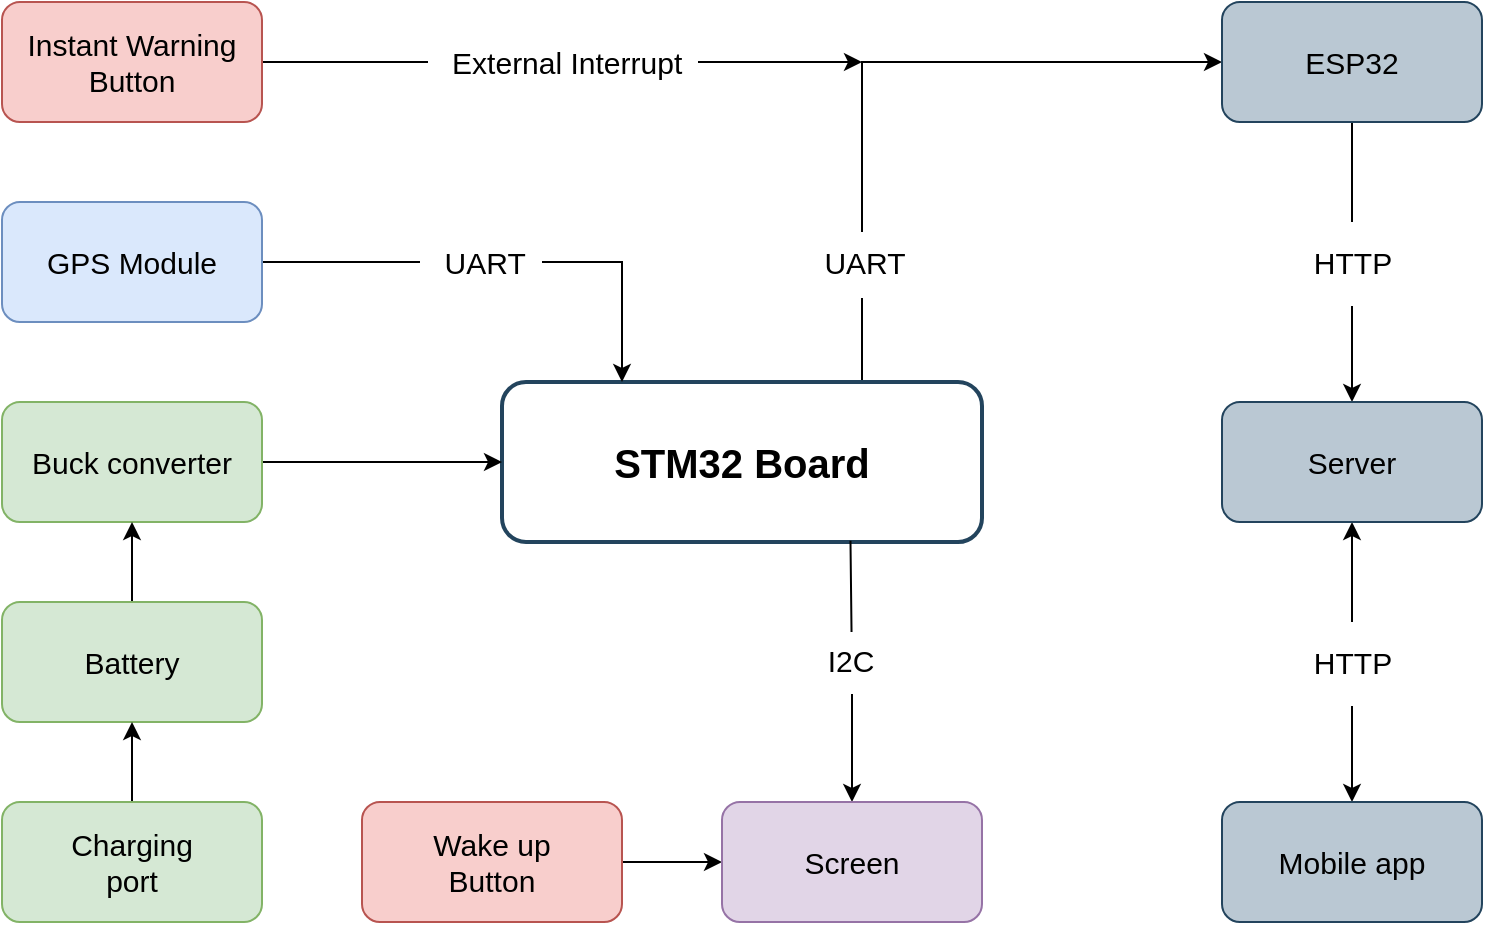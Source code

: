 <mxfile version="24.4.4" type="github">
  <diagram name="Page-1" id="90a13364-a465-7bf4-72fc-28e22215d7a0">
    <mxGraphModel dx="1081" dy="543" grid="1" gridSize="10" guides="1" tooltips="1" connect="1" arrows="1" fold="1" page="1" pageScale="1.5" pageWidth="1169" pageHeight="826" background="none" math="0" shadow="0">
      <root>
        <mxCell id="0" style=";html=1;" />
        <mxCell id="1" style=";html=1;" parent="0" />
        <mxCell id="PSbmAlQU5YadSZT0BGco-13" style="edgeStyle=orthogonalEdgeStyle;rounded=0;orthogonalLoop=1;jettySize=auto;html=1;entryX=0;entryY=0.5;entryDx=0;entryDy=0;exitX=0.75;exitY=0;exitDx=0;exitDy=0;" parent="1" source="PSbmAlQU5YadSZT0BGco-1" target="PSbmAlQU5YadSZT0BGco-12" edge="1">
          <mxGeometry relative="1" as="geometry">
            <Array as="points">
              <mxPoint x="820" y="460" />
            </Array>
          </mxGeometry>
        </mxCell>
        <mxCell id="PSbmAlQU5YadSZT0BGco-15" value="&lt;p style=&quot;line-height: 90%;&quot;&gt;&lt;font style=&quot;font-size: 15px;&quot;&gt;UART&lt;/font&gt;&lt;/p&gt;" style="edgeLabel;html=1;align=center;verticalAlign=middle;resizable=0;points=[];" parent="PSbmAlQU5YadSZT0BGco-13" vertex="1" connectable="0">
          <mxGeometry x="-0.48" y="-1" relative="1" as="geometry">
            <mxPoint y="29" as="offset" />
          </mxGeometry>
        </mxCell>
        <mxCell id="PSbmAlQU5YadSZT0BGco-1" value="&lt;font style=&quot;font-size: 20px;&quot;&gt;&lt;b&gt;STM32 Board&lt;/b&gt;&lt;br&gt;&lt;/font&gt;" style="rounded=1;whiteSpace=wrap;html=1;strokeWidth=2;fillColor=none;strokeColor=#23445d;" parent="1" vertex="1">
          <mxGeometry x="640" y="620" width="240" height="80" as="geometry" />
        </mxCell>
        <mxCell id="PSbmAlQU5YadSZT0BGco-3" style="edgeStyle=orthogonalEdgeStyle;rounded=0;orthogonalLoop=1;jettySize=auto;html=1;entryX=0.25;entryY=0;entryDx=0;entryDy=0;" parent="1" source="PSbmAlQU5YadSZT0BGco-2" target="PSbmAlQU5YadSZT0BGco-1" edge="1">
          <mxGeometry relative="1" as="geometry" />
        </mxCell>
        <mxCell id="PSbmAlQU5YadSZT0BGco-4" value="&lt;font style=&quot;font-size: 15px;&quot;&gt;&amp;nbsp;&amp;nbsp; UART&amp;nbsp;&amp;nbsp; &lt;br&gt;&lt;/font&gt;" style="edgeLabel;html=1;align=center;verticalAlign=middle;resizable=0;points=[];" parent="PSbmAlQU5YadSZT0BGco-3" vertex="1" connectable="0">
          <mxGeometry x="0.039" y="2" relative="1" as="geometry">
            <mxPoint x="-16" y="2" as="offset" />
          </mxGeometry>
        </mxCell>
        <mxCell id="PSbmAlQU5YadSZT0BGco-2" value="&lt;div style=&quot;font-size: 15px;&quot;&gt;GPS Module&lt;/div&gt;" style="rounded=1;whiteSpace=wrap;html=1;fontSize=15;fillColor=#dae8fc;strokeColor=#6c8ebf;" parent="1" vertex="1">
          <mxGeometry x="390" y="530" width="130" height="60" as="geometry" />
        </mxCell>
        <mxCell id="PSbmAlQU5YadSZT0BGco-11" style="edgeStyle=orthogonalEdgeStyle;rounded=0;orthogonalLoop=1;jettySize=auto;html=1;entryX=0;entryY=0.5;entryDx=0;entryDy=0;" parent="1" source="PSbmAlQU5YadSZT0BGco-5" target="PSbmAlQU5YadSZT0BGco-1" edge="1">
          <mxGeometry relative="1" as="geometry" />
        </mxCell>
        <mxCell id="PSbmAlQU5YadSZT0BGco-5" value="Buck converter" style="rounded=1;whiteSpace=wrap;html=1;fontSize=15;fillColor=#d5e8d4;strokeColor=#82b366;" parent="1" vertex="1">
          <mxGeometry x="390" y="630" width="130" height="60" as="geometry" />
        </mxCell>
        <mxCell id="PSbmAlQU5YadSZT0BGco-7" value="" style="edgeStyle=orthogonalEdgeStyle;rounded=0;orthogonalLoop=1;jettySize=auto;html=1;" parent="1" source="PSbmAlQU5YadSZT0BGco-6" target="PSbmAlQU5YadSZT0BGco-5" edge="1">
          <mxGeometry relative="1" as="geometry" />
        </mxCell>
        <mxCell id="PSbmAlQU5YadSZT0BGco-6" value="&lt;div&gt;Battery&lt;/div&gt;" style="rounded=1;whiteSpace=wrap;html=1;fontSize=15;fillColor=#d5e8d4;strokeColor=#82b366;" parent="1" vertex="1">
          <mxGeometry x="390" y="730" width="130" height="60" as="geometry" />
        </mxCell>
        <mxCell id="PSbmAlQU5YadSZT0BGco-14" style="edgeStyle=orthogonalEdgeStyle;rounded=0;orthogonalLoop=1;jettySize=auto;html=1;" parent="1" source="PSbmAlQU5YadSZT0BGco-9" edge="1">
          <mxGeometry relative="1" as="geometry">
            <mxPoint x="820" y="460" as="targetPoint" />
          </mxGeometry>
        </mxCell>
        <mxCell id="PSbmAlQU5YadSZT0BGco-29" value="&lt;font style=&quot;font-size: 15px;&quot;&gt;&amp;nbsp;&amp;nbsp; External Interrupt&amp;nbsp;&amp;nbsp; &lt;br&gt;&lt;/font&gt;" style="edgeLabel;html=1;align=center;verticalAlign=middle;resizable=0;points=[];" parent="PSbmAlQU5YadSZT0BGco-14" vertex="1" connectable="0">
          <mxGeometry x="-0.022" y="2" relative="1" as="geometry">
            <mxPoint x="3" y="2" as="offset" />
          </mxGeometry>
        </mxCell>
        <mxCell id="PSbmAlQU5YadSZT0BGco-9" value="Instant Warning&lt;br&gt;Button" style="rounded=1;whiteSpace=wrap;html=1;fontSize=15;fillColor=#f8cecc;strokeColor=#b85450;" parent="1" vertex="1">
          <mxGeometry x="390" y="430" width="130" height="60" as="geometry" />
        </mxCell>
        <mxCell id="PSbmAlQU5YadSZT0BGco-19" style="edgeStyle=orthogonalEdgeStyle;rounded=0;orthogonalLoop=1;jettySize=auto;html=1;entryX=0.5;entryY=0;entryDx=0;entryDy=0;" parent="1" source="PSbmAlQU5YadSZT0BGco-12" target="PSbmAlQU5YadSZT0BGco-16" edge="1">
          <mxGeometry relative="1" as="geometry" />
        </mxCell>
        <mxCell id="PSbmAlQU5YadSZT0BGco-22" value="&lt;p style=&quot;line-height: 80%; font-size: 15px;&quot;&gt;&lt;font style=&quot;font-size: 15px;&quot;&gt;HTTP&lt;/font&gt;&lt;/p&gt;" style="edgeLabel;html=1;align=center;verticalAlign=middle;resizable=0;points=[];" parent="PSbmAlQU5YadSZT0BGco-19" vertex="1" connectable="0">
          <mxGeometry x="-0.141" relative="1" as="geometry">
            <mxPoint y="10" as="offset" />
          </mxGeometry>
        </mxCell>
        <mxCell id="PSbmAlQU5YadSZT0BGco-12" value="ESP32" style="rounded=1;whiteSpace=wrap;html=1;fontSize=15;fillColor=#bac8d3;strokeColor=#23445d;" parent="1" vertex="1">
          <mxGeometry x="1000" y="430" width="130" height="60" as="geometry" />
        </mxCell>
        <mxCell id="PSbmAlQU5YadSZT0BGco-20" style="edgeStyle=orthogonalEdgeStyle;rounded=0;orthogonalLoop=1;jettySize=auto;html=1;entryX=0.5;entryY=0;entryDx=0;entryDy=0;startArrow=classic;startFill=1;" parent="1" source="PSbmAlQU5YadSZT0BGco-16" target="PSbmAlQU5YadSZT0BGco-17" edge="1">
          <mxGeometry relative="1" as="geometry" />
        </mxCell>
        <mxCell id="PSbmAlQU5YadSZT0BGco-21" value="&lt;p style=&quot;line-height: 80%; font-size: 15px;&quot;&gt;&lt;font style=&quot;font-size: 15px;&quot;&gt;HTTP&lt;/font&gt;&lt;/p&gt;" style="edgeLabel;html=1;align=center;verticalAlign=middle;resizable=0;points=[];" parent="PSbmAlQU5YadSZT0BGco-20" vertex="1" connectable="0">
          <mxGeometry x="-0.17" y="4" relative="1" as="geometry">
            <mxPoint x="-4" y="12" as="offset" />
          </mxGeometry>
        </mxCell>
        <mxCell id="PSbmAlQU5YadSZT0BGco-16" value="Server" style="rounded=1;whiteSpace=wrap;html=1;fontSize=15;fillColor=#bac8d3;strokeColor=#23445d;" parent="1" vertex="1">
          <mxGeometry x="1000" y="630" width="130" height="60" as="geometry" />
        </mxCell>
        <mxCell id="PSbmAlQU5YadSZT0BGco-17" value="Mobile app" style="rounded=1;whiteSpace=wrap;html=1;fontSize=15;fillColor=#bac8d3;strokeColor=#23445d;" parent="1" vertex="1">
          <mxGeometry x="1000" y="830" width="130" height="60" as="geometry" />
        </mxCell>
        <mxCell id="PSbmAlQU5YadSZT0BGco-27" style="edgeStyle=orthogonalEdgeStyle;rounded=0;orthogonalLoop=1;jettySize=auto;html=1;entryX=0;entryY=0.5;entryDx=0;entryDy=0;" parent="1" source="PSbmAlQU5YadSZT0BGco-18" target="PSbmAlQU5YadSZT0BGco-25" edge="1">
          <mxGeometry relative="1" as="geometry" />
        </mxCell>
        <mxCell id="PSbmAlQU5YadSZT0BGco-18" value="&lt;div&gt;Wake up&lt;/div&gt;&lt;div&gt;Button&lt;/div&gt;" style="rounded=1;whiteSpace=wrap;html=1;fontSize=15;fillColor=#f8cecc;strokeColor=#b85450;" parent="1" vertex="1">
          <mxGeometry x="570" y="830" width="130" height="60" as="geometry" />
        </mxCell>
        <mxCell id="PSbmAlQU5YadSZT0BGco-26" style="edgeStyle=orthogonalEdgeStyle;rounded=0;orthogonalLoop=1;jettySize=auto;html=1;entryX=0.726;entryY=0.992;entryDx=0;entryDy=0;endArrow=none;endFill=0;startArrow=classic;startFill=1;entryPerimeter=0;" parent="1" source="PSbmAlQU5YadSZT0BGco-25" target="PSbmAlQU5YadSZT0BGco-1" edge="1">
          <mxGeometry relative="1" as="geometry">
            <Array as="points" />
          </mxGeometry>
        </mxCell>
        <mxCell id="PSbmAlQU5YadSZT0BGco-28" value="&lt;p style=&quot;line-height: 80%;&quot;&gt;&lt;font style=&quot;font-size: 15px;&quot;&gt;I2C&lt;/font&gt;&lt;/p&gt;" style="edgeLabel;html=1;align=center;verticalAlign=middle;resizable=0;points=[];" parent="PSbmAlQU5YadSZT0BGco-26" vertex="1" connectable="0">
          <mxGeometry x="0.018" y="1" relative="1" as="geometry">
            <mxPoint x="1" y="-4" as="offset" />
          </mxGeometry>
        </mxCell>
        <mxCell id="PSbmAlQU5YadSZT0BGco-25" value="Screen" style="rounded=1;whiteSpace=wrap;html=1;fontSize=15;fillColor=#e1d5e7;strokeColor=#9673a6;" parent="1" vertex="1">
          <mxGeometry x="750" y="830" width="130" height="60" as="geometry" />
        </mxCell>
        <mxCell id="bnGT1ezritJti-A0fDPi-2" value="" style="edgeStyle=orthogonalEdgeStyle;rounded=0;orthogonalLoop=1;jettySize=auto;html=1;" edge="1" parent="1" source="bnGT1ezritJti-A0fDPi-1" target="PSbmAlQU5YadSZT0BGco-6">
          <mxGeometry relative="1" as="geometry" />
        </mxCell>
        <mxCell id="bnGT1ezritJti-A0fDPi-1" value="&lt;div&gt;Charging&lt;/div&gt;&lt;div&gt;port&lt;br&gt;&lt;/div&gt;" style="rounded=1;whiteSpace=wrap;html=1;fontSize=15;fillColor=#d5e8d4;strokeColor=#82b366;" vertex="1" parent="1">
          <mxGeometry x="390" y="830" width="130" height="60" as="geometry" />
        </mxCell>
      </root>
    </mxGraphModel>
  </diagram>
</mxfile>
